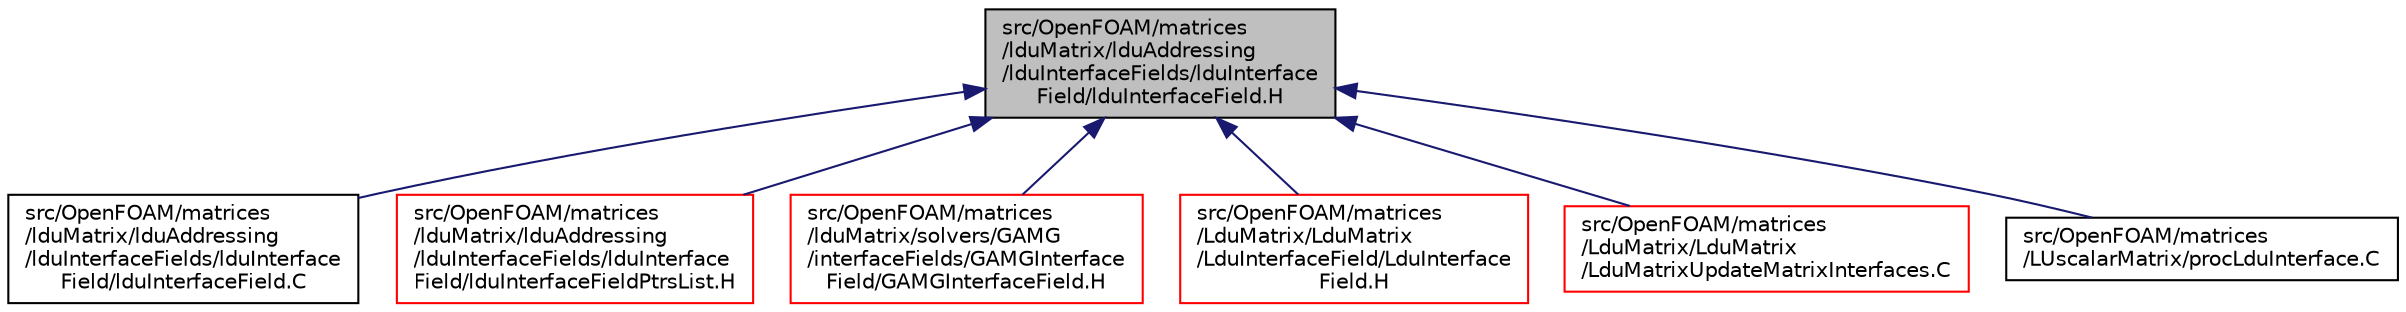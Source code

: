 digraph "src/OpenFOAM/matrices/lduMatrix/lduAddressing/lduInterfaceFields/lduInterfaceField/lduInterfaceField.H"
{
  bgcolor="transparent";
  edge [fontname="Helvetica",fontsize="10",labelfontname="Helvetica",labelfontsize="10"];
  node [fontname="Helvetica",fontsize="10",shape=record];
  Node118 [label="src/OpenFOAM/matrices\l/lduMatrix/lduAddressing\l/lduInterfaceFields/lduInterface\lField/lduInterfaceField.H",height=0.2,width=0.4,color="black", fillcolor="grey75", style="filled", fontcolor="black"];
  Node118 -> Node119 [dir="back",color="midnightblue",fontsize="10",style="solid",fontname="Helvetica"];
  Node119 [label="src/OpenFOAM/matrices\l/lduMatrix/lduAddressing\l/lduInterfaceFields/lduInterface\lField/lduInterfaceField.C",height=0.2,width=0.4,color="black",URL="$a11288.html"];
  Node118 -> Node120 [dir="back",color="midnightblue",fontsize="10",style="solid",fontname="Helvetica"];
  Node120 [label="src/OpenFOAM/matrices\l/lduMatrix/lduAddressing\l/lduInterfaceFields/lduInterface\lField/lduInterfaceFieldPtrsList.H",height=0.2,width=0.4,color="red",URL="$a11294.html"];
  Node118 -> Node1907 [dir="back",color="midnightblue",fontsize="10",style="solid",fontname="Helvetica"];
  Node1907 [label="src/OpenFOAM/matrices\l/lduMatrix/solvers/GAMG\l/interfaceFields/GAMGInterface\lField/GAMGInterfaceField.H",height=0.2,width=0.4,color="red",URL="$a11519.html"];
  Node118 -> Node1917 [dir="back",color="midnightblue",fontsize="10",style="solid",fontname="Helvetica"];
  Node1917 [label="src/OpenFOAM/matrices\l/LduMatrix/LduMatrix\l/LduInterfaceField/LduInterface\lField.H",height=0.2,width=0.4,color="red",URL="$a11594.html"];
  Node118 -> Node1972 [dir="back",color="midnightblue",fontsize="10",style="solid",fontname="Helvetica"];
  Node1972 [label="src/OpenFOAM/matrices\l/LduMatrix/LduMatrix\l/LduMatrixUpdateMatrixInterfaces.C",height=0.2,width=0.4,color="red",URL="$a11630.html"];
  Node118 -> Node1995 [dir="back",color="midnightblue",fontsize="10",style="solid",fontname="Helvetica"];
  Node1995 [label="src/OpenFOAM/matrices\l/LUscalarMatrix/procLduInterface.C",height=0.2,width=0.4,color="black",URL="$a11723.html"];
}
